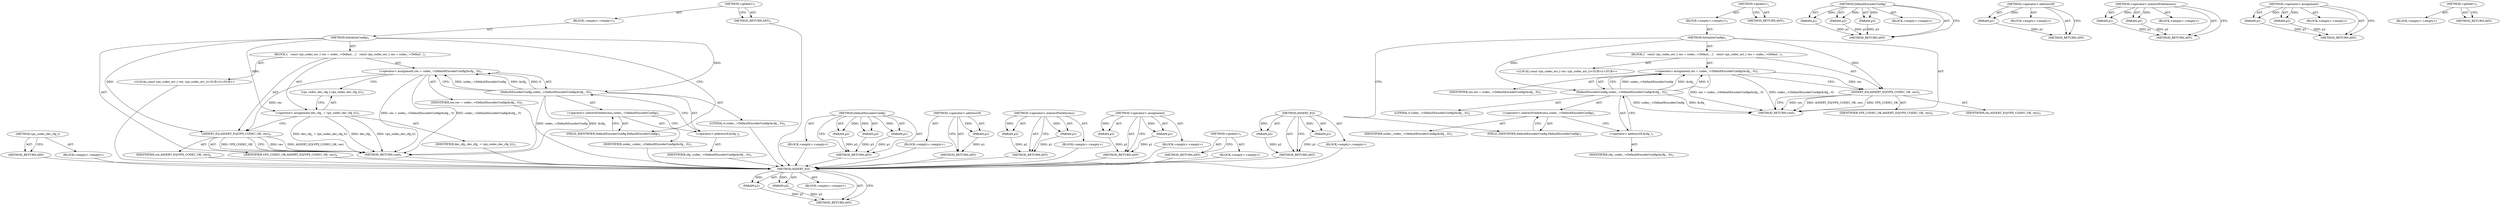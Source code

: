 digraph "ASSERT_EQ" {
vulnerable_62 [label=<(METHOD,ASSERT_EQ)>];
vulnerable_63 [label=<(PARAM,p1)>];
vulnerable_64 [label=<(PARAM,p2)>];
vulnerable_65 [label=<(BLOCK,&lt;empty&gt;,&lt;empty&gt;)>];
vulnerable_66 [label=<(METHOD_RETURN,ANY)>];
vulnerable_6 [label=<(METHOD,&lt;global&gt;)<SUB>1</SUB>>];
vulnerable_7 [label=<(BLOCK,&lt;empty&gt;,&lt;empty&gt;)<SUB>1</SUB>>];
vulnerable_8 [label=<(METHOD,InitializeConfig)<SUB>1</SUB>>];
vulnerable_9 [label=<(BLOCK,{
   const vpx_codec_err_t res = codec_-&gt;Defaul...,{
   const vpx_codec_err_t res = codec_-&gt;Defaul...)<SUB>1</SUB>>];
vulnerable_10 [label="<(LOCAL,const vpx_codec_err_t res: vpx_codec_err_t)<SUB>2</SUB>>"];
vulnerable_11 [label=<(&lt;operator&gt;.assignment,res = codec_-&gt;DefaultEncoderConfig(&amp;cfg_, 0))<SUB>2</SUB>>];
vulnerable_12 [label=<(IDENTIFIER,res,res = codec_-&gt;DefaultEncoderConfig(&amp;cfg_, 0))<SUB>2</SUB>>];
vulnerable_13 [label=<(DefaultEncoderConfig,codec_-&gt;DefaultEncoderConfig(&amp;cfg_, 0))<SUB>2</SUB>>];
vulnerable_14 [label=<(&lt;operator&gt;.indirectFieldAccess,codec_-&gt;DefaultEncoderConfig)<SUB>2</SUB>>];
vulnerable_15 [label=<(IDENTIFIER,codec_,codec_-&gt;DefaultEncoderConfig(&amp;cfg_, 0))<SUB>2</SUB>>];
vulnerable_16 [label=<(FIELD_IDENTIFIER,DefaultEncoderConfig,DefaultEncoderConfig)<SUB>2</SUB>>];
vulnerable_17 [label=<(&lt;operator&gt;.addressOf,&amp;cfg_)<SUB>2</SUB>>];
vulnerable_18 [label=<(IDENTIFIER,cfg_,codec_-&gt;DefaultEncoderConfig(&amp;cfg_, 0))<SUB>2</SUB>>];
vulnerable_19 [label=<(LITERAL,0,codec_-&gt;DefaultEncoderConfig(&amp;cfg_, 0))<SUB>2</SUB>>];
vulnerable_20 [label=<(ASSERT_EQ,ASSERT_EQ(VPX_CODEC_OK, res))<SUB>3</SUB>>];
vulnerable_21 [label=<(IDENTIFIER,VPX_CODEC_OK,ASSERT_EQ(VPX_CODEC_OK, res))<SUB>3</SUB>>];
vulnerable_22 [label=<(IDENTIFIER,res,ASSERT_EQ(VPX_CODEC_OK, res))<SUB>3</SUB>>];
vulnerable_23 [label=<(METHOD_RETURN,void)<SUB>1</SUB>>];
vulnerable_25 [label=<(METHOD_RETURN,ANY)<SUB>1</SUB>>];
vulnerable_47 [label=<(METHOD,DefaultEncoderConfig)>];
vulnerable_48 [label=<(PARAM,p1)>];
vulnerable_49 [label=<(PARAM,p2)>];
vulnerable_50 [label=<(PARAM,p3)>];
vulnerable_51 [label=<(BLOCK,&lt;empty&gt;,&lt;empty&gt;)>];
vulnerable_52 [label=<(METHOD_RETURN,ANY)>];
vulnerable_58 [label=<(METHOD,&lt;operator&gt;.addressOf)>];
vulnerable_59 [label=<(PARAM,p1)>];
vulnerable_60 [label=<(BLOCK,&lt;empty&gt;,&lt;empty&gt;)>];
vulnerable_61 [label=<(METHOD_RETURN,ANY)>];
vulnerable_53 [label=<(METHOD,&lt;operator&gt;.indirectFieldAccess)>];
vulnerable_54 [label=<(PARAM,p1)>];
vulnerable_55 [label=<(PARAM,p2)>];
vulnerable_56 [label=<(BLOCK,&lt;empty&gt;,&lt;empty&gt;)>];
vulnerable_57 [label=<(METHOD_RETURN,ANY)>];
vulnerable_42 [label=<(METHOD,&lt;operator&gt;.assignment)>];
vulnerable_43 [label=<(PARAM,p1)>];
vulnerable_44 [label=<(PARAM,p2)>];
vulnerable_45 [label=<(BLOCK,&lt;empty&gt;,&lt;empty&gt;)>];
vulnerable_46 [label=<(METHOD_RETURN,ANY)>];
vulnerable_36 [label=<(METHOD,&lt;global&gt;)<SUB>1</SUB>>];
vulnerable_37 [label=<(BLOCK,&lt;empty&gt;,&lt;empty&gt;)>];
vulnerable_38 [label=<(METHOD_RETURN,ANY)>];
fixed_65 [label=<(METHOD,vpx_codec_dec_cfg_t)>];
fixed_66 [label=<(BLOCK,&lt;empty&gt;,&lt;empty&gt;)>];
fixed_67 [label=<(METHOD_RETURN,ANY)>];
fixed_6 [label=<(METHOD,&lt;global&gt;)<SUB>1</SUB>>];
fixed_7 [label=<(BLOCK,&lt;empty&gt;,&lt;empty&gt;)<SUB>1</SUB>>];
fixed_8 [label=<(METHOD,InitializeConfig)<SUB>1</SUB>>];
fixed_9 [label=<(BLOCK,{
   const vpx_codec_err_t res = codec_-&gt;Defaul...,{
   const vpx_codec_err_t res = codec_-&gt;Defaul...)<SUB>1</SUB>>];
fixed_10 [label="<(LOCAL,const vpx_codec_err_t res: vpx_codec_err_t)<SUB>2</SUB>>"];
fixed_11 [label=<(&lt;operator&gt;.assignment,res = codec_-&gt;DefaultEncoderConfig(&amp;cfg_, 0))<SUB>2</SUB>>];
fixed_12 [label=<(IDENTIFIER,res,res = codec_-&gt;DefaultEncoderConfig(&amp;cfg_, 0))<SUB>2</SUB>>];
fixed_13 [label=<(DefaultEncoderConfig,codec_-&gt;DefaultEncoderConfig(&amp;cfg_, 0))<SUB>2</SUB>>];
fixed_14 [label=<(&lt;operator&gt;.indirectFieldAccess,codec_-&gt;DefaultEncoderConfig)<SUB>2</SUB>>];
fixed_15 [label=<(IDENTIFIER,codec_,codec_-&gt;DefaultEncoderConfig(&amp;cfg_, 0))<SUB>2</SUB>>];
fixed_16 [label=<(FIELD_IDENTIFIER,DefaultEncoderConfig,DefaultEncoderConfig)<SUB>2</SUB>>];
fixed_17 [label=<(&lt;operator&gt;.addressOf,&amp;cfg_)<SUB>2</SUB>>];
fixed_18 [label=<(IDENTIFIER,cfg_,codec_-&gt;DefaultEncoderConfig(&amp;cfg_, 0))<SUB>2</SUB>>];
fixed_19 [label=<(LITERAL,0,codec_-&gt;DefaultEncoderConfig(&amp;cfg_, 0))<SUB>2</SUB>>];
fixed_20 [label=<(&lt;operator&gt;.assignment,dec_cfg_ = vpx_codec_dec_cfg_t())<SUB>3</SUB>>];
fixed_21 [label=<(IDENTIFIER,dec_cfg_,dec_cfg_ = vpx_codec_dec_cfg_t())<SUB>3</SUB>>];
fixed_22 [label=<(vpx_codec_dec_cfg_t,vpx_codec_dec_cfg_t())<SUB>3</SUB>>];
fixed_23 [label=<(ASSERT_EQ,ASSERT_EQ(VPX_CODEC_OK, res))<SUB>4</SUB>>];
fixed_24 [label=<(IDENTIFIER,VPX_CODEC_OK,ASSERT_EQ(VPX_CODEC_OK, res))<SUB>4</SUB>>];
fixed_25 [label=<(IDENTIFIER,res,ASSERT_EQ(VPX_CODEC_OK, res))<SUB>4</SUB>>];
fixed_26 [label=<(METHOD_RETURN,void)<SUB>1</SUB>>];
fixed_28 [label=<(METHOD_RETURN,ANY)<SUB>1</SUB>>];
fixed_50 [label=<(METHOD,DefaultEncoderConfig)>];
fixed_51 [label=<(PARAM,p1)>];
fixed_52 [label=<(PARAM,p2)>];
fixed_53 [label=<(PARAM,p3)>];
fixed_54 [label=<(BLOCK,&lt;empty&gt;,&lt;empty&gt;)>];
fixed_55 [label=<(METHOD_RETURN,ANY)>];
fixed_61 [label=<(METHOD,&lt;operator&gt;.addressOf)>];
fixed_62 [label=<(PARAM,p1)>];
fixed_63 [label=<(BLOCK,&lt;empty&gt;,&lt;empty&gt;)>];
fixed_64 [label=<(METHOD_RETURN,ANY)>];
fixed_56 [label=<(METHOD,&lt;operator&gt;.indirectFieldAccess)>];
fixed_57 [label=<(PARAM,p1)>];
fixed_58 [label=<(PARAM,p2)>];
fixed_59 [label=<(BLOCK,&lt;empty&gt;,&lt;empty&gt;)>];
fixed_60 [label=<(METHOD_RETURN,ANY)>];
fixed_45 [label=<(METHOD,&lt;operator&gt;.assignment)>];
fixed_46 [label=<(PARAM,p1)>];
fixed_47 [label=<(PARAM,p2)>];
fixed_48 [label=<(BLOCK,&lt;empty&gt;,&lt;empty&gt;)>];
fixed_49 [label=<(METHOD_RETURN,ANY)>];
fixed_39 [label=<(METHOD,&lt;global&gt;)<SUB>1</SUB>>];
fixed_40 [label=<(BLOCK,&lt;empty&gt;,&lt;empty&gt;)>];
fixed_41 [label=<(METHOD_RETURN,ANY)>];
fixed_68 [label=<(METHOD,ASSERT_EQ)>];
fixed_69 [label=<(PARAM,p1)>];
fixed_70 [label=<(PARAM,p2)>];
fixed_71 [label=<(BLOCK,&lt;empty&gt;,&lt;empty&gt;)>];
fixed_72 [label=<(METHOD_RETURN,ANY)>];
vulnerable_62 -> vulnerable_63  [key=0, label="AST: "];
vulnerable_62 -> vulnerable_63  [key=1, label="DDG: "];
vulnerable_62 -> vulnerable_65  [key=0, label="AST: "];
vulnerable_62 -> vulnerable_64  [key=0, label="AST: "];
vulnerable_62 -> vulnerable_64  [key=1, label="DDG: "];
vulnerable_62 -> vulnerable_66  [key=0, label="AST: "];
vulnerable_62 -> vulnerable_66  [key=1, label="CFG: "];
vulnerable_63 -> vulnerable_66  [key=0, label="DDG: p1"];
vulnerable_64 -> vulnerable_66  [key=0, label="DDG: p2"];
vulnerable_6 -> vulnerable_7  [key=0, label="AST: "];
vulnerable_6 -> vulnerable_25  [key=0, label="AST: "];
vulnerable_6 -> vulnerable_25  [key=1, label="CFG: "];
vulnerable_7 -> vulnerable_8  [key=0, label="AST: "];
vulnerable_8 -> vulnerable_9  [key=0, label="AST: "];
vulnerable_8 -> vulnerable_23  [key=0, label="AST: "];
vulnerable_8 -> vulnerable_16  [key=0, label="CFG: "];
vulnerable_8 -> vulnerable_20  [key=0, label="DDG: "];
vulnerable_8 -> vulnerable_13  [key=0, label="DDG: "];
vulnerable_9 -> vulnerable_10  [key=0, label="AST: "];
vulnerable_9 -> vulnerable_11  [key=0, label="AST: "];
vulnerable_9 -> vulnerable_20  [key=0, label="AST: "];
vulnerable_11 -> vulnerable_12  [key=0, label="AST: "];
vulnerable_11 -> vulnerable_13  [key=0, label="AST: "];
vulnerable_11 -> vulnerable_20  [key=0, label="CFG: "];
vulnerable_11 -> vulnerable_20  [key=1, label="DDG: res"];
vulnerable_11 -> vulnerable_23  [key=0, label="DDG: codec_-&gt;DefaultEncoderConfig(&amp;cfg_, 0)"];
vulnerable_11 -> vulnerable_23  [key=1, label="DDG: res = codec_-&gt;DefaultEncoderConfig(&amp;cfg_, 0)"];
vulnerable_13 -> vulnerable_14  [key=0, label="AST: "];
vulnerable_13 -> vulnerable_17  [key=0, label="AST: "];
vulnerable_13 -> vulnerable_19  [key=0, label="AST: "];
vulnerable_13 -> vulnerable_11  [key=0, label="CFG: "];
vulnerable_13 -> vulnerable_11  [key=1, label="DDG: codec_-&gt;DefaultEncoderConfig"];
vulnerable_13 -> vulnerable_11  [key=2, label="DDG: &amp;cfg_"];
vulnerable_13 -> vulnerable_11  [key=3, label="DDG: 0"];
vulnerable_13 -> vulnerable_23  [key=0, label="DDG: codec_-&gt;DefaultEncoderConfig"];
vulnerable_13 -> vulnerable_23  [key=1, label="DDG: &amp;cfg_"];
vulnerable_14 -> vulnerable_15  [key=0, label="AST: "];
vulnerable_14 -> vulnerable_16  [key=0, label="AST: "];
vulnerable_14 -> vulnerable_17  [key=0, label="CFG: "];
vulnerable_16 -> vulnerable_14  [key=0, label="CFG: "];
vulnerable_17 -> vulnerable_18  [key=0, label="AST: "];
vulnerable_17 -> vulnerable_13  [key=0, label="CFG: "];
vulnerable_20 -> vulnerable_21  [key=0, label="AST: "];
vulnerable_20 -> vulnerable_22  [key=0, label="AST: "];
vulnerable_20 -> vulnerable_23  [key=0, label="CFG: "];
vulnerable_20 -> vulnerable_23  [key=1, label="DDG: res"];
vulnerable_20 -> vulnerable_23  [key=2, label="DDG: ASSERT_EQ(VPX_CODEC_OK, res)"];
vulnerable_20 -> vulnerable_23  [key=3, label="DDG: VPX_CODEC_OK"];
vulnerable_47 -> vulnerable_48  [key=0, label="AST: "];
vulnerable_47 -> vulnerable_48  [key=1, label="DDG: "];
vulnerable_47 -> vulnerable_51  [key=0, label="AST: "];
vulnerable_47 -> vulnerable_49  [key=0, label="AST: "];
vulnerable_47 -> vulnerable_49  [key=1, label="DDG: "];
vulnerable_47 -> vulnerable_52  [key=0, label="AST: "];
vulnerable_47 -> vulnerable_52  [key=1, label="CFG: "];
vulnerable_47 -> vulnerable_50  [key=0, label="AST: "];
vulnerable_47 -> vulnerable_50  [key=1, label="DDG: "];
vulnerable_48 -> vulnerable_52  [key=0, label="DDG: p1"];
vulnerable_49 -> vulnerable_52  [key=0, label="DDG: p2"];
vulnerable_50 -> vulnerable_52  [key=0, label="DDG: p3"];
vulnerable_58 -> vulnerable_59  [key=0, label="AST: "];
vulnerable_58 -> vulnerable_59  [key=1, label="DDG: "];
vulnerable_58 -> vulnerable_60  [key=0, label="AST: "];
vulnerable_58 -> vulnerable_61  [key=0, label="AST: "];
vulnerable_58 -> vulnerable_61  [key=1, label="CFG: "];
vulnerable_59 -> vulnerable_61  [key=0, label="DDG: p1"];
vulnerable_53 -> vulnerable_54  [key=0, label="AST: "];
vulnerable_53 -> vulnerable_54  [key=1, label="DDG: "];
vulnerable_53 -> vulnerable_56  [key=0, label="AST: "];
vulnerable_53 -> vulnerable_55  [key=0, label="AST: "];
vulnerable_53 -> vulnerable_55  [key=1, label="DDG: "];
vulnerable_53 -> vulnerable_57  [key=0, label="AST: "];
vulnerable_53 -> vulnerable_57  [key=1, label="CFG: "];
vulnerable_54 -> vulnerable_57  [key=0, label="DDG: p1"];
vulnerable_55 -> vulnerable_57  [key=0, label="DDG: p2"];
vulnerable_42 -> vulnerable_43  [key=0, label="AST: "];
vulnerable_42 -> vulnerable_43  [key=1, label="DDG: "];
vulnerable_42 -> vulnerable_45  [key=0, label="AST: "];
vulnerable_42 -> vulnerable_44  [key=0, label="AST: "];
vulnerable_42 -> vulnerable_44  [key=1, label="DDG: "];
vulnerable_42 -> vulnerable_46  [key=0, label="AST: "];
vulnerable_42 -> vulnerable_46  [key=1, label="CFG: "];
vulnerable_43 -> vulnerable_46  [key=0, label="DDG: p1"];
vulnerable_44 -> vulnerable_46  [key=0, label="DDG: p2"];
vulnerable_36 -> vulnerable_37  [key=0, label="AST: "];
vulnerable_36 -> vulnerable_38  [key=0, label="AST: "];
vulnerable_36 -> vulnerable_38  [key=1, label="CFG: "];
fixed_65 -> fixed_66  [key=0, label="AST: "];
fixed_65 -> fixed_67  [key=0, label="AST: "];
fixed_65 -> fixed_67  [key=1, label="CFG: "];
fixed_66 -> vulnerable_62  [key=0];
fixed_67 -> vulnerable_62  [key=0];
fixed_6 -> fixed_7  [key=0, label="AST: "];
fixed_6 -> fixed_28  [key=0, label="AST: "];
fixed_6 -> fixed_28  [key=1, label="CFG: "];
fixed_7 -> fixed_8  [key=0, label="AST: "];
fixed_8 -> fixed_9  [key=0, label="AST: "];
fixed_8 -> fixed_26  [key=0, label="AST: "];
fixed_8 -> fixed_16  [key=0, label="CFG: "];
fixed_8 -> fixed_20  [key=0, label="DDG: "];
fixed_8 -> fixed_23  [key=0, label="DDG: "];
fixed_8 -> fixed_13  [key=0, label="DDG: "];
fixed_9 -> fixed_10  [key=0, label="AST: "];
fixed_9 -> fixed_11  [key=0, label="AST: "];
fixed_9 -> fixed_20  [key=0, label="AST: "];
fixed_9 -> fixed_23  [key=0, label="AST: "];
fixed_10 -> vulnerable_62  [key=0];
fixed_11 -> fixed_12  [key=0, label="AST: "];
fixed_11 -> fixed_13  [key=0, label="AST: "];
fixed_11 -> fixed_22  [key=0, label="CFG: "];
fixed_11 -> fixed_26  [key=0, label="DDG: codec_-&gt;DefaultEncoderConfig(&amp;cfg_, 0)"];
fixed_11 -> fixed_26  [key=1, label="DDG: res = codec_-&gt;DefaultEncoderConfig(&amp;cfg_, 0)"];
fixed_11 -> fixed_23  [key=0, label="DDG: res"];
fixed_12 -> vulnerable_62  [key=0];
fixed_13 -> fixed_14  [key=0, label="AST: "];
fixed_13 -> fixed_17  [key=0, label="AST: "];
fixed_13 -> fixed_19  [key=0, label="AST: "];
fixed_13 -> fixed_11  [key=0, label="CFG: "];
fixed_13 -> fixed_11  [key=1, label="DDG: codec_-&gt;DefaultEncoderConfig"];
fixed_13 -> fixed_11  [key=2, label="DDG: &amp;cfg_"];
fixed_13 -> fixed_11  [key=3, label="DDG: 0"];
fixed_13 -> fixed_26  [key=0, label="DDG: codec_-&gt;DefaultEncoderConfig"];
fixed_13 -> fixed_26  [key=1, label="DDG: &amp;cfg_"];
fixed_14 -> fixed_15  [key=0, label="AST: "];
fixed_14 -> fixed_16  [key=0, label="AST: "];
fixed_14 -> fixed_17  [key=0, label="CFG: "];
fixed_15 -> vulnerable_62  [key=0];
fixed_16 -> fixed_14  [key=0, label="CFG: "];
fixed_17 -> fixed_18  [key=0, label="AST: "];
fixed_17 -> fixed_13  [key=0, label="CFG: "];
fixed_18 -> vulnerable_62  [key=0];
fixed_19 -> vulnerable_62  [key=0];
fixed_20 -> fixed_21  [key=0, label="AST: "];
fixed_20 -> fixed_22  [key=0, label="AST: "];
fixed_20 -> fixed_23  [key=0, label="CFG: "];
fixed_20 -> fixed_26  [key=0, label="DDG: vpx_codec_dec_cfg_t()"];
fixed_20 -> fixed_26  [key=1, label="DDG: dec_cfg_ = vpx_codec_dec_cfg_t()"];
fixed_20 -> fixed_26  [key=2, label="DDG: dec_cfg_"];
fixed_21 -> vulnerable_62  [key=0];
fixed_22 -> fixed_20  [key=0, label="CFG: "];
fixed_23 -> fixed_24  [key=0, label="AST: "];
fixed_23 -> fixed_25  [key=0, label="AST: "];
fixed_23 -> fixed_26  [key=0, label="CFG: "];
fixed_23 -> fixed_26  [key=1, label="DDG: res"];
fixed_23 -> fixed_26  [key=2, label="DDG: ASSERT_EQ(VPX_CODEC_OK, res)"];
fixed_23 -> fixed_26  [key=3, label="DDG: VPX_CODEC_OK"];
fixed_24 -> vulnerable_62  [key=0];
fixed_25 -> vulnerable_62  [key=0];
fixed_26 -> vulnerable_62  [key=0];
fixed_28 -> vulnerable_62  [key=0];
fixed_50 -> fixed_51  [key=0, label="AST: "];
fixed_50 -> fixed_51  [key=1, label="DDG: "];
fixed_50 -> fixed_54  [key=0, label="AST: "];
fixed_50 -> fixed_52  [key=0, label="AST: "];
fixed_50 -> fixed_52  [key=1, label="DDG: "];
fixed_50 -> fixed_55  [key=0, label="AST: "];
fixed_50 -> fixed_55  [key=1, label="CFG: "];
fixed_50 -> fixed_53  [key=0, label="AST: "];
fixed_50 -> fixed_53  [key=1, label="DDG: "];
fixed_51 -> fixed_55  [key=0, label="DDG: p1"];
fixed_52 -> fixed_55  [key=0, label="DDG: p2"];
fixed_53 -> fixed_55  [key=0, label="DDG: p3"];
fixed_54 -> vulnerable_62  [key=0];
fixed_55 -> vulnerable_62  [key=0];
fixed_61 -> fixed_62  [key=0, label="AST: "];
fixed_61 -> fixed_62  [key=1, label="DDG: "];
fixed_61 -> fixed_63  [key=0, label="AST: "];
fixed_61 -> fixed_64  [key=0, label="AST: "];
fixed_61 -> fixed_64  [key=1, label="CFG: "];
fixed_62 -> fixed_64  [key=0, label="DDG: p1"];
fixed_63 -> vulnerable_62  [key=0];
fixed_64 -> vulnerable_62  [key=0];
fixed_56 -> fixed_57  [key=0, label="AST: "];
fixed_56 -> fixed_57  [key=1, label="DDG: "];
fixed_56 -> fixed_59  [key=0, label="AST: "];
fixed_56 -> fixed_58  [key=0, label="AST: "];
fixed_56 -> fixed_58  [key=1, label="DDG: "];
fixed_56 -> fixed_60  [key=0, label="AST: "];
fixed_56 -> fixed_60  [key=1, label="CFG: "];
fixed_57 -> fixed_60  [key=0, label="DDG: p1"];
fixed_58 -> fixed_60  [key=0, label="DDG: p2"];
fixed_59 -> vulnerable_62  [key=0];
fixed_60 -> vulnerable_62  [key=0];
fixed_45 -> fixed_46  [key=0, label="AST: "];
fixed_45 -> fixed_46  [key=1, label="DDG: "];
fixed_45 -> fixed_48  [key=0, label="AST: "];
fixed_45 -> fixed_47  [key=0, label="AST: "];
fixed_45 -> fixed_47  [key=1, label="DDG: "];
fixed_45 -> fixed_49  [key=0, label="AST: "];
fixed_45 -> fixed_49  [key=1, label="CFG: "];
fixed_46 -> fixed_49  [key=0, label="DDG: p1"];
fixed_47 -> fixed_49  [key=0, label="DDG: p2"];
fixed_48 -> vulnerable_62  [key=0];
fixed_49 -> vulnerable_62  [key=0];
fixed_39 -> fixed_40  [key=0, label="AST: "];
fixed_39 -> fixed_41  [key=0, label="AST: "];
fixed_39 -> fixed_41  [key=1, label="CFG: "];
fixed_40 -> vulnerable_62  [key=0];
fixed_41 -> vulnerable_62  [key=0];
fixed_68 -> fixed_69  [key=0, label="AST: "];
fixed_68 -> fixed_69  [key=1, label="DDG: "];
fixed_68 -> fixed_71  [key=0, label="AST: "];
fixed_68 -> fixed_70  [key=0, label="AST: "];
fixed_68 -> fixed_70  [key=1, label="DDG: "];
fixed_68 -> fixed_72  [key=0, label="AST: "];
fixed_68 -> fixed_72  [key=1, label="CFG: "];
fixed_69 -> fixed_72  [key=0, label="DDG: p1"];
fixed_70 -> fixed_72  [key=0, label="DDG: p2"];
fixed_71 -> vulnerable_62  [key=0];
fixed_72 -> vulnerable_62  [key=0];
}
